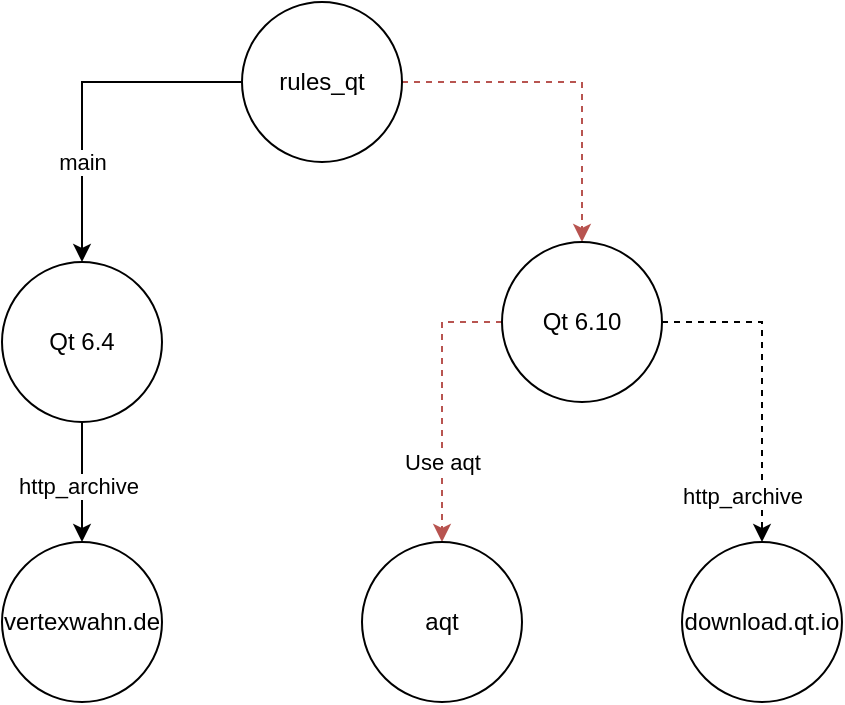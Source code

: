 <mxfile version="28.2.5">
  <diagram name="Page-1" id="z-HNuAr7jYcS1OZc1KLM">
    <mxGraphModel dx="1426" dy="1818" grid="1" gridSize="10" guides="1" tooltips="1" connect="1" arrows="1" fold="1" page="1" pageScale="1" pageWidth="850" pageHeight="1100" math="0" shadow="0">
      <root>
        <mxCell id="0" />
        <mxCell id="1" parent="0" />
        <mxCell id="EzyZMER-zt18EPcJDi-p-3" style="edgeStyle=orthogonalEdgeStyle;rounded=0;orthogonalLoop=1;jettySize=auto;html=1;" parent="1" source="EzyZMER-zt18EPcJDi-p-1" target="EzyZMER-zt18EPcJDi-p-2" edge="1">
          <mxGeometry relative="1" as="geometry" />
        </mxCell>
        <mxCell id="EzyZMER-zt18EPcJDi-p-9" value="http_archive" style="edgeLabel;html=1;align=center;verticalAlign=middle;resizable=0;points=[];" parent="EzyZMER-zt18EPcJDi-p-3" vertex="1" connectable="0">
          <mxGeometry x="0.048" y="-2" relative="1" as="geometry">
            <mxPoint as="offset" />
          </mxGeometry>
        </mxCell>
        <mxCell id="EzyZMER-zt18EPcJDi-p-1" value="Qt 6.4" style="ellipse;whiteSpace=wrap;html=1;aspect=fixed;" parent="1" vertex="1">
          <mxGeometry x="200" y="360" width="80" height="80" as="geometry" />
        </mxCell>
        <mxCell id="EzyZMER-zt18EPcJDi-p-2" value="vertexwahn.de" style="ellipse;whiteSpace=wrap;html=1;aspect=fixed;" parent="1" vertex="1">
          <mxGeometry x="200" y="500" width="80" height="80" as="geometry" />
        </mxCell>
        <mxCell id="EzyZMER-zt18EPcJDi-p-6" value="main" style="edgeStyle=orthogonalEdgeStyle;rounded=0;orthogonalLoop=1;jettySize=auto;html=1;entryX=0.5;entryY=0;entryDx=0;entryDy=0;" parent="1" source="EzyZMER-zt18EPcJDi-p-5" target="EzyZMER-zt18EPcJDi-p-1" edge="1">
          <mxGeometry x="0.412" relative="1" as="geometry">
            <mxPoint as="offset" />
          </mxGeometry>
        </mxCell>
        <mxCell id="EzyZMER-zt18EPcJDi-p-8" style="edgeStyle=orthogonalEdgeStyle;rounded=0;orthogonalLoop=1;jettySize=auto;html=1;dashed=1;fillColor=#f8cecc;strokeColor=#b85450;" parent="1" source="EzyZMER-zt18EPcJDi-p-5" target="EzyZMER-zt18EPcJDi-p-7" edge="1">
          <mxGeometry relative="1" as="geometry" />
        </mxCell>
        <mxCell id="EzyZMER-zt18EPcJDi-p-5" value="rules_qt" style="ellipse;whiteSpace=wrap;html=1;aspect=fixed;" parent="1" vertex="1">
          <mxGeometry x="320" y="230" width="80" height="80" as="geometry" />
        </mxCell>
        <mxCell id="EzyZMER-zt18EPcJDi-p-12" value="Use aqt" style="edgeStyle=orthogonalEdgeStyle;rounded=0;orthogonalLoop=1;jettySize=auto;html=1;dashed=1;exitX=0;exitY=0.5;exitDx=0;exitDy=0;fillColor=#f8cecc;strokeColor=#b85450;" parent="1" source="EzyZMER-zt18EPcJDi-p-7" target="EzyZMER-zt18EPcJDi-p-10" edge="1">
          <mxGeometry x="0.428" relative="1" as="geometry">
            <mxPoint as="offset" />
          </mxGeometry>
        </mxCell>
        <mxCell id="EzyZMER-zt18EPcJDi-p-13" value="&lt;div style=&quot;text-align: start;&quot;&gt;&lt;span style=&quot;background-color: light-dark(#ffffff, var(--ge-dark-color, #121212)); color: light-dark(rgb(0, 0, 0), rgb(255, 255, 255));&quot;&gt;http_archive&lt;/span&gt;&lt;/div&gt;" style="edgeStyle=orthogonalEdgeStyle;rounded=0;orthogonalLoop=1;jettySize=auto;html=1;dashed=1;" parent="1" source="EzyZMER-zt18EPcJDi-p-7" target="EzyZMER-zt18EPcJDi-p-11" edge="1">
          <mxGeometry x="0.714" y="-10" relative="1" as="geometry">
            <mxPoint as="offset" />
          </mxGeometry>
        </mxCell>
        <mxCell id="EzyZMER-zt18EPcJDi-p-7" value="Qt 6.10" style="ellipse;whiteSpace=wrap;html=1;aspect=fixed;" parent="1" vertex="1">
          <mxGeometry x="450" y="350" width="80" height="80" as="geometry" />
        </mxCell>
        <mxCell id="EzyZMER-zt18EPcJDi-p-10" value="aqt" style="ellipse;whiteSpace=wrap;html=1;aspect=fixed;" parent="1" vertex="1">
          <mxGeometry x="380" y="500" width="80" height="80" as="geometry" />
        </mxCell>
        <mxCell id="EzyZMER-zt18EPcJDi-p-11" value="download.qt.io" style="ellipse;whiteSpace=wrap;html=1;aspect=fixed;" parent="1" vertex="1">
          <mxGeometry x="540" y="500" width="80" height="80" as="geometry" />
        </mxCell>
      </root>
    </mxGraphModel>
  </diagram>
</mxfile>
